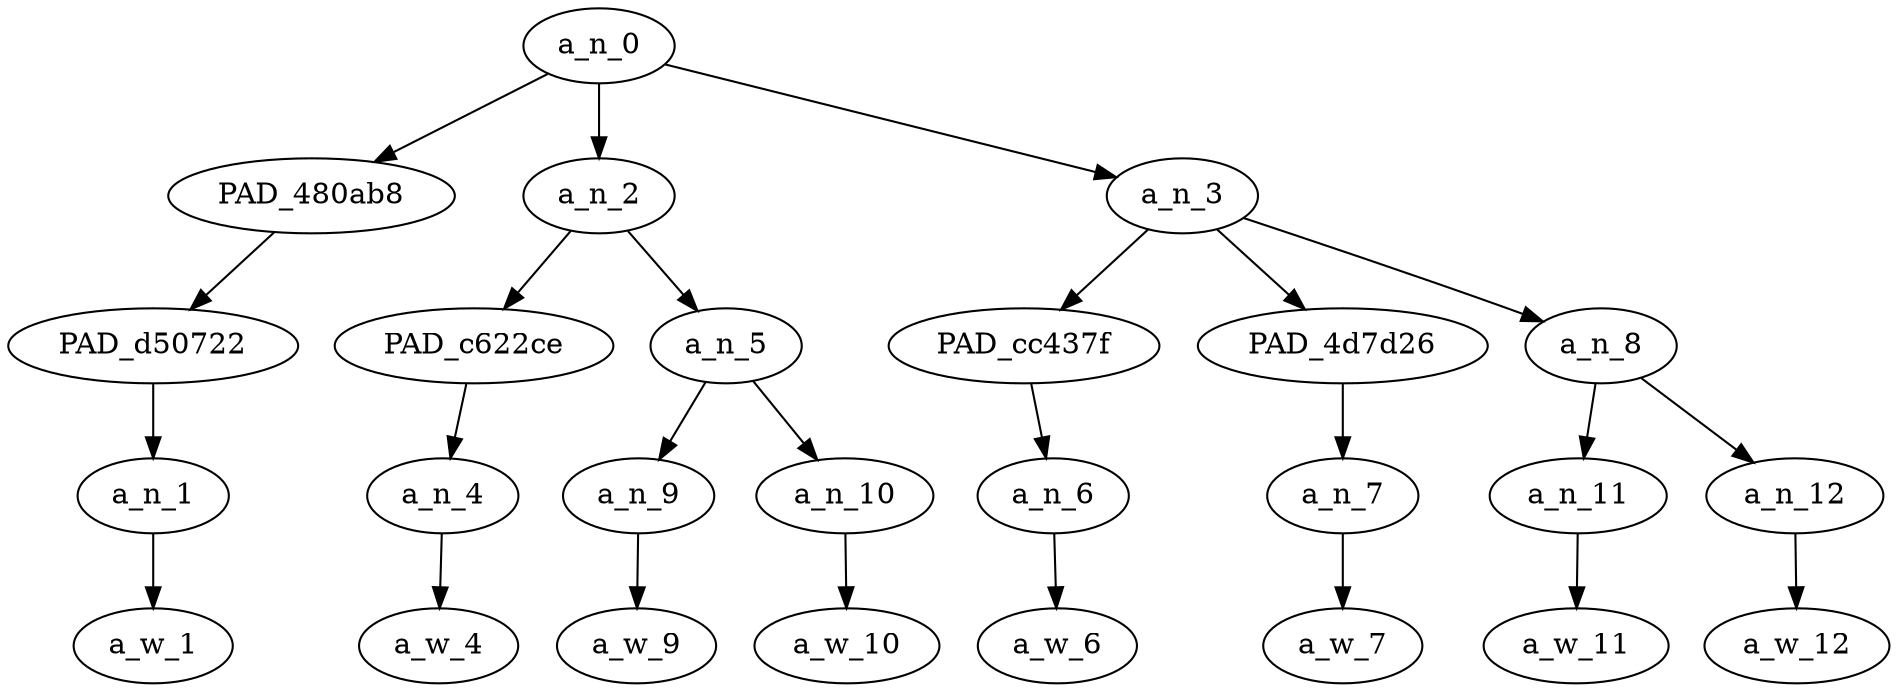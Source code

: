 strict digraph "" {
	a_n_0	[div_dir=1,
		index=0,
		level=4,
		pos="2.305555555555556,4!",
		text_span="[0, 1, 2, 3, 4, 5, 6, 7]",
		value=0.99999999];
	PAD_480ab8	[div_dir=1,
		index=0,
		level=3,
		pos="0.0,3!",
		text_span="[0]",
		value=0.07247623];
	a_n_0 -> PAD_480ab8;
	a_n_2	[div_dir=1,
		index=1,
		level=3,
		pos="1.75,3!",
		text_span="[1, 2, 3]",
		value=0.41531422];
	a_n_0 -> a_n_2;
	a_n_3	[div_dir=-1,
		index=2,
		level=3,
		pos="5.166666666666667,3!",
		text_span="[4, 5, 6, 7]",
		value=0.51187470];
	a_n_0 -> a_n_3;
	PAD_d50722	[div_dir=1,
		index=0,
		level=2,
		pos="0.0,2!",
		text_span="[0]",
		value=0.07247623];
	PAD_480ab8 -> PAD_d50722;
	a_n_1	[div_dir=1,
		index=0,
		level=1,
		pos="0.0,1!",
		text_span="[0]",
		value=0.07247623];
	PAD_d50722 -> a_n_1;
	a_w_1	[div_dir=0,
		index=0,
		level=0,
		pos="0,0!",
		text_span="[0]",
		value=this];
	a_n_1 -> a_w_1;
	PAD_c622ce	[div_dir=1,
		index=1,
		level=2,
		pos="1.0,2!",
		text_span="[1]",
		value=0.09676638];
	a_n_2 -> PAD_c622ce;
	a_n_5	[div_dir=-1,
		index=2,
		level=2,
		pos="2.5,2!",
		text_span="[2, 3]",
		value=0.31818864];
	a_n_2 -> a_n_5;
	a_n_4	[div_dir=1,
		index=1,
		level=1,
		pos="1.0,1!",
		text_span="[1]",
		value=0.09676638];
	PAD_c622ce -> a_n_4;
	a_w_4	[div_dir=0,
		index=1,
		level=0,
		pos="1,0!",
		text_span="[1]",
		value=being];
	a_n_4 -> a_w_4;
	a_n_9	[div_dir=1,
		index=2,
		level=1,
		pos="2.0,1!",
		text_span="[2]",
		value=0.12479176];
	a_n_5 -> a_n_9;
	a_n_10	[div_dir=-1,
		index=3,
		level=1,
		pos="3.0,1!",
		text_span="[3]",
		value=0.19334314];
	a_n_5 -> a_n_10;
	a_w_9	[div_dir=0,
		index=2,
		level=0,
		pos="2,0!",
		text_span="[2]",
		value=single];
	a_n_9 -> a_w_9;
	a_w_10	[div_dir=0,
		index=3,
		level=0,
		pos="3,0!",
		text_span="[3]",
		value=shit];
	a_n_10 -> a_w_10;
	PAD_cc437f	[div_dir=1,
		index=3,
		level=2,
		pos="4.0,2!",
		text_span="[4]",
		value=0.09882361];
	a_n_3 -> PAD_cc437f;
	PAD_4d7d26	[div_dir=-1,
		index=4,
		level=2,
		pos="5.0,2!",
		text_span="[5]",
		value=0.19437605];
	a_n_3 -> PAD_4d7d26;
	a_n_8	[div_dir=1,
		index=5,
		level=2,
		pos="6.5,2!",
		text_span="[6, 7]",
		value=0.21854803];
	a_n_3 -> a_n_8;
	a_n_6	[div_dir=1,
		index=4,
		level=1,
		pos="4.0,1!",
		text_span="[4]",
		value=0.09882361];
	PAD_cc437f -> a_n_6;
	a_w_6	[div_dir=0,
		index=4,
		level=0,
		pos="4,0!",
		text_span="[4]",
		value=is];
	a_n_6 -> a_w_6;
	a_n_7	[div_dir=-1,
		index=5,
		level=1,
		pos="5.0,1!",
		text_span="[5]",
		value=0.19437605];
	PAD_4d7d26 -> a_n_7;
	a_w_7	[div_dir=0,
		index=5,
		level=0,
		pos="5,0!",
		text_span="[5]",
		value=ghetto];
	a_n_7 -> a_w_7;
	a_n_11	[div_dir=1,
		index=6,
		level=1,
		pos="6.0,1!",
		text_span="[6]",
		value=0.07463299];
	a_n_8 -> a_n_11;
	a_n_12	[div_dir=-1,
		index=7,
		level=1,
		pos="7.0,1!",
		text_span="[7]",
		value=0.14390540];
	a_n_8 -> a_n_12;
	a_w_11	[div_dir=0,
		index=6,
		level=0,
		pos="6,0!",
		text_span="[6]",
		value=as];
	a_n_11 -> a_w_11;
	a_w_12	[div_dir=0,
		index=7,
		level=0,
		pos="7,0!",
		text_span="[7]",
		value=fuck];
	a_n_12 -> a_w_12;
}
